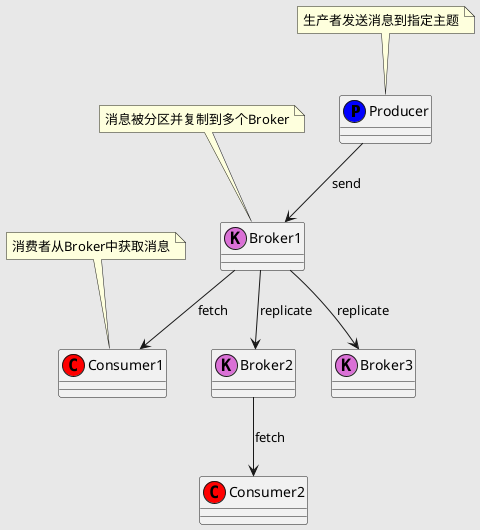 @startuml
skinparam backgroundColor #E8E8E8

class Producer << (P,blue) >>
class Broker1 << (K,orchid) >>
class Broker2 << (K,orchid) >>
class Broker3 << (K,orchid) >>
class Consumer1 << (C,red) >>
class Consumer2 << (C,red) >>

Producer --> Broker1 : send
Broker1 --> Broker2 : replicate
Broker1 --> Broker3 : replicate
Broker1 --> Consumer1 : fetch
Broker2 --> Consumer2 : fetch

note top of Producer : 生产者发送消息到指定主题
note top of Broker1 : 消息被分区并复制到多个Broker
note top of Consumer1 : 消费者从Broker中获取消息

@enduml
